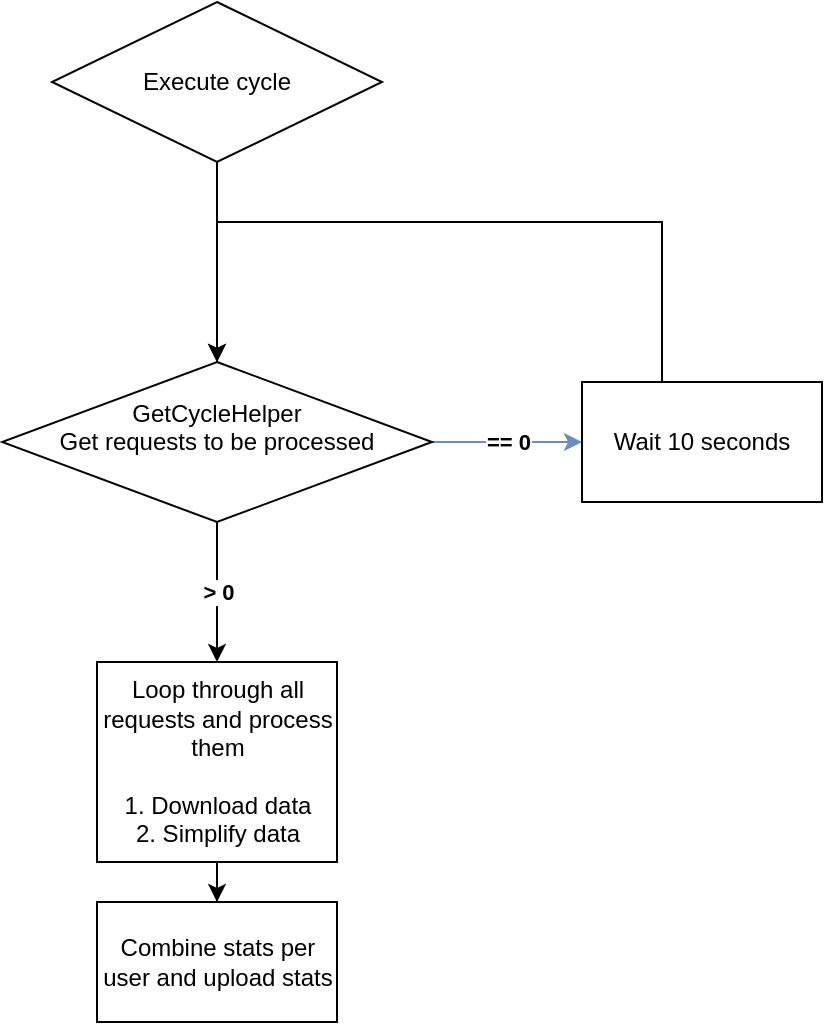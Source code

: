 <mxfile version="22.1.16" type="device">
  <diagram name="Page-1" id="vAc464kT18DR3h8ibPFw">
    <mxGraphModel dx="794" dy="494" grid="1" gridSize="10" guides="1" tooltips="1" connect="1" arrows="1" fold="1" page="1" pageScale="1" pageWidth="850" pageHeight="1100" math="0" shadow="0">
      <root>
        <mxCell id="0" />
        <mxCell id="1" parent="0" />
        <mxCell id="bSY4HhRqpQ4pCLOTyvWD-14" style="edgeStyle=orthogonalEdgeStyle;rounded=0;orthogonalLoop=1;jettySize=auto;html=1;" edge="1" parent="1" source="bSY4HhRqpQ4pCLOTyvWD-1" target="bSY4HhRqpQ4pCLOTyvWD-9">
          <mxGeometry relative="1" as="geometry" />
        </mxCell>
        <mxCell id="bSY4HhRqpQ4pCLOTyvWD-1" value="Execute cycle" style="rhombus;whiteSpace=wrap;html=1;" vertex="1" parent="1">
          <mxGeometry x="335" y="130" width="165" height="80" as="geometry" />
        </mxCell>
        <mxCell id="bSY4HhRqpQ4pCLOTyvWD-6" style="edgeStyle=orthogonalEdgeStyle;rounded=0;orthogonalLoop=1;jettySize=auto;html=1;" edge="1" parent="1" source="bSY4HhRqpQ4pCLOTyvWD-3" target="bSY4HhRqpQ4pCLOTyvWD-5">
          <mxGeometry relative="1" as="geometry" />
        </mxCell>
        <mxCell id="bSY4HhRqpQ4pCLOTyvWD-3" value="&lt;div&gt;Loop through all requests and process them&lt;/div&gt;&lt;div&gt;&lt;br&gt;&lt;/div&gt;&lt;div&gt;1. Download data&lt;/div&gt;&lt;div&gt;2. Simplify data&lt;/div&gt;" style="rounded=0;whiteSpace=wrap;html=1;" vertex="1" parent="1">
          <mxGeometry x="357.5" y="460" width="120" height="100" as="geometry" />
        </mxCell>
        <mxCell id="bSY4HhRqpQ4pCLOTyvWD-5" value="Combine stats per user and upload stats" style="rounded=0;whiteSpace=wrap;html=1;" vertex="1" parent="1">
          <mxGeometry x="357.5" y="580" width="120" height="60" as="geometry" />
        </mxCell>
        <mxCell id="bSY4HhRqpQ4pCLOTyvWD-12" value="== 0" style="edgeStyle=orthogonalEdgeStyle;rounded=0;orthogonalLoop=1;jettySize=auto;html=1;fillColor=#dae8fc;strokeColor=#6c8ebf;strokeWidth=1;fontSize=11;fontStyle=1" edge="1" parent="1" source="bSY4HhRqpQ4pCLOTyvWD-9" target="bSY4HhRqpQ4pCLOTyvWD-11">
          <mxGeometry relative="1" as="geometry" />
        </mxCell>
        <mxCell id="bSY4HhRqpQ4pCLOTyvWD-15" value="&lt;div&gt;&amp;gt; 0&lt;/div&gt;" style="edgeStyle=orthogonalEdgeStyle;rounded=0;orthogonalLoop=1;jettySize=auto;html=1;fontStyle=1" edge="1" parent="1" source="bSY4HhRqpQ4pCLOTyvWD-9" target="bSY4HhRqpQ4pCLOTyvWD-3">
          <mxGeometry relative="1" as="geometry" />
        </mxCell>
        <mxCell id="bSY4HhRqpQ4pCLOTyvWD-9" value="&#xa;&lt;div&gt;GetCycleHelper&lt;/div&gt;&lt;div&gt;Get requests to be processed&lt;br&gt;&lt;/div&gt;&#xa;&#xa;" style="rhombus;whiteSpace=wrap;html=1;" vertex="1" parent="1">
          <mxGeometry x="310" y="310" width="215" height="80" as="geometry" />
        </mxCell>
        <mxCell id="bSY4HhRqpQ4pCLOTyvWD-13" style="edgeStyle=orthogonalEdgeStyle;rounded=0;orthogonalLoop=1;jettySize=auto;html=1;entryX=0.5;entryY=0;entryDx=0;entryDy=0;" edge="1" parent="1" source="bSY4HhRqpQ4pCLOTyvWD-11" target="bSY4HhRqpQ4pCLOTyvWD-9">
          <mxGeometry relative="1" as="geometry">
            <Array as="points">
              <mxPoint x="640" y="240" />
              <mxPoint x="418" y="240" />
            </Array>
          </mxGeometry>
        </mxCell>
        <mxCell id="bSY4HhRqpQ4pCLOTyvWD-11" value="Wait 10 seconds" style="rounded=0;whiteSpace=wrap;html=1;" vertex="1" parent="1">
          <mxGeometry x="600" y="320" width="120" height="60" as="geometry" />
        </mxCell>
      </root>
    </mxGraphModel>
  </diagram>
</mxfile>
